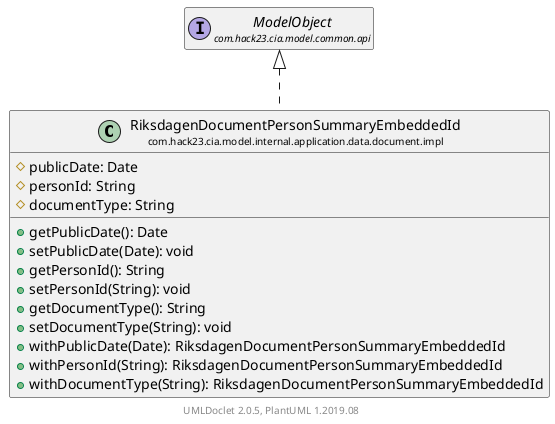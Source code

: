 @startuml
    set namespaceSeparator none
    hide empty fields
    hide empty methods

    class "<size:14>RiksdagenDocumentPersonSummaryEmbeddedId\n<size:10>com.hack23.cia.model.internal.application.data.document.impl" as com.hack23.cia.model.internal.application.data.document.impl.RiksdagenDocumentPersonSummaryEmbeddedId [[RiksdagenDocumentPersonSummaryEmbeddedId.html]] {
        #publicDate: Date
        #personId: String
        #documentType: String
        +getPublicDate(): Date
        +setPublicDate(Date): void
        +getPersonId(): String
        +setPersonId(String): void
        +getDocumentType(): String
        +setDocumentType(String): void
        +withPublicDate(Date): RiksdagenDocumentPersonSummaryEmbeddedId
        +withPersonId(String): RiksdagenDocumentPersonSummaryEmbeddedId
        +withDocumentType(String): RiksdagenDocumentPersonSummaryEmbeddedId
    }

    interface "<size:14>ModelObject\n<size:10>com.hack23.cia.model.common.api" as com.hack23.cia.model.common.api.ModelObject

    com.hack23.cia.model.common.api.ModelObject <|.. com.hack23.cia.model.internal.application.data.document.impl.RiksdagenDocumentPersonSummaryEmbeddedId

    center footer UMLDoclet 2.0.5, PlantUML 1.2019.08
@enduml
